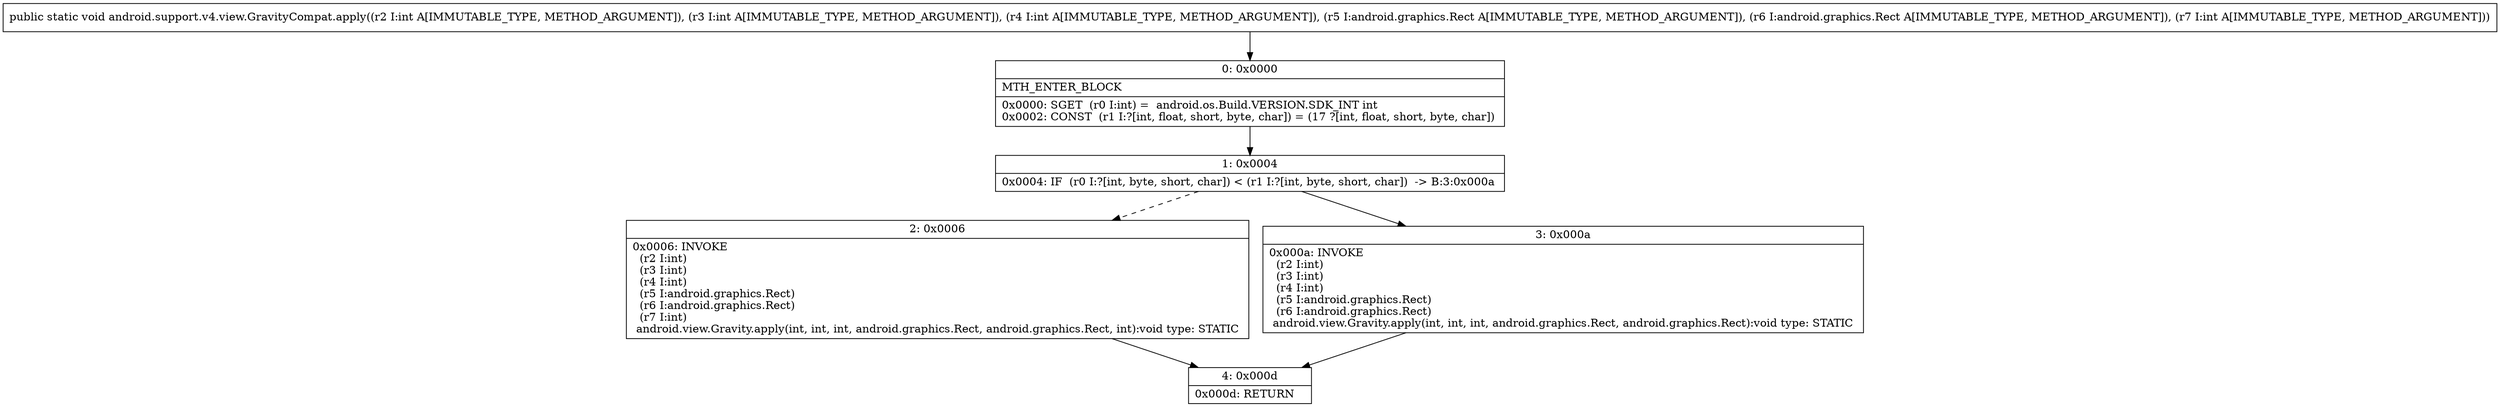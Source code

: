 digraph "CFG forandroid.support.v4.view.GravityCompat.apply(IIILandroid\/graphics\/Rect;Landroid\/graphics\/Rect;I)V" {
Node_0 [shape=record,label="{0\:\ 0x0000|MTH_ENTER_BLOCK\l|0x0000: SGET  (r0 I:int) =  android.os.Build.VERSION.SDK_INT int \l0x0002: CONST  (r1 I:?[int, float, short, byte, char]) = (17 ?[int, float, short, byte, char]) \l}"];
Node_1 [shape=record,label="{1\:\ 0x0004|0x0004: IF  (r0 I:?[int, byte, short, char]) \< (r1 I:?[int, byte, short, char])  \-\> B:3:0x000a \l}"];
Node_2 [shape=record,label="{2\:\ 0x0006|0x0006: INVOKE  \l  (r2 I:int)\l  (r3 I:int)\l  (r4 I:int)\l  (r5 I:android.graphics.Rect)\l  (r6 I:android.graphics.Rect)\l  (r7 I:int)\l android.view.Gravity.apply(int, int, int, android.graphics.Rect, android.graphics.Rect, int):void type: STATIC \l}"];
Node_3 [shape=record,label="{3\:\ 0x000a|0x000a: INVOKE  \l  (r2 I:int)\l  (r3 I:int)\l  (r4 I:int)\l  (r5 I:android.graphics.Rect)\l  (r6 I:android.graphics.Rect)\l android.view.Gravity.apply(int, int, int, android.graphics.Rect, android.graphics.Rect):void type: STATIC \l}"];
Node_4 [shape=record,label="{4\:\ 0x000d|0x000d: RETURN   \l}"];
MethodNode[shape=record,label="{public static void android.support.v4.view.GravityCompat.apply((r2 I:int A[IMMUTABLE_TYPE, METHOD_ARGUMENT]), (r3 I:int A[IMMUTABLE_TYPE, METHOD_ARGUMENT]), (r4 I:int A[IMMUTABLE_TYPE, METHOD_ARGUMENT]), (r5 I:android.graphics.Rect A[IMMUTABLE_TYPE, METHOD_ARGUMENT]), (r6 I:android.graphics.Rect A[IMMUTABLE_TYPE, METHOD_ARGUMENT]), (r7 I:int A[IMMUTABLE_TYPE, METHOD_ARGUMENT])) }"];
MethodNode -> Node_0;
Node_0 -> Node_1;
Node_1 -> Node_2[style=dashed];
Node_1 -> Node_3;
Node_2 -> Node_4;
Node_3 -> Node_4;
}

